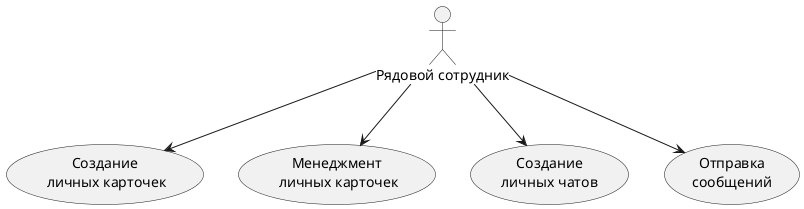 @startuml
'https://plantuml.com/use-case-diagram


:Рядовой сотрудник: as User

(Создание\n личных карточек) as UserTask1
(Менеджмент\n личных карточек) as UserTask2
(Создание\nличных чатов) as UserTask3
(Отправка\nсообщений) as UserTask4

User --> UserTask1
User --> UserTask2
User --> UserTask3
User --> UserTask4


@enduml
